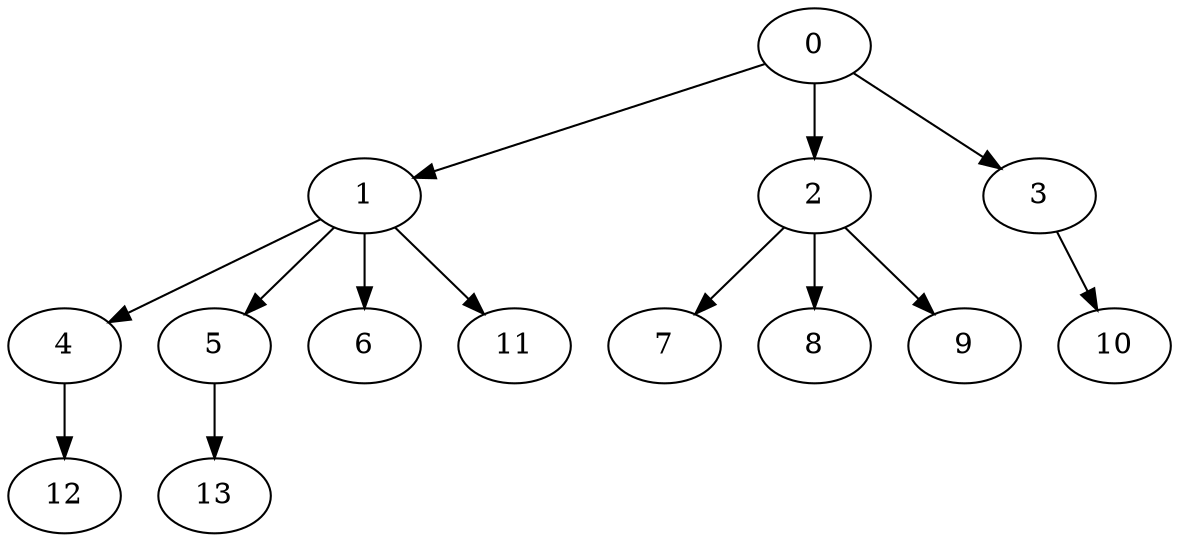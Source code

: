 digraph "OutTree-Balanced-MaxBf-3_Nodes_11_CCR_0.1_WeightType_Random" {
	0	 [Weight=50];
	1	 [Weight=70];
	2	 [Weight=90];
	3	 [Weight=100];
	0 -> 3	 [Weight=4];
	4	 [Weight=40];
	1 -> 4	 [Weight=10];
	5	 [Weight=20];
	6	 [Weight=100];
	1 -> 6	 [Weight=5];
	7	 [Weight=80];
	2 -> 7	 [Weight=5];
	8	 [Weight=50];
	2 -> 8	 [Weight=3];
	9	 [Weight=20];
	2 -> 9	 [Weight=10];
	10	 [Weight=20];
	0 -> 1	 [Weight=9];
	3 -> 10	 [Weight=4];
	0 -> 2	 [Weight=7];
	1 -> 5	 [Weight=7];
	11	 [Weight=10];
	1 -> 11	 [Weight=7];
	12	 [Weight=5];
	4 -> 12	 [Weight=3];
	13	 [Weight=30];
	5 -> 13	 [Weight=4];
}
